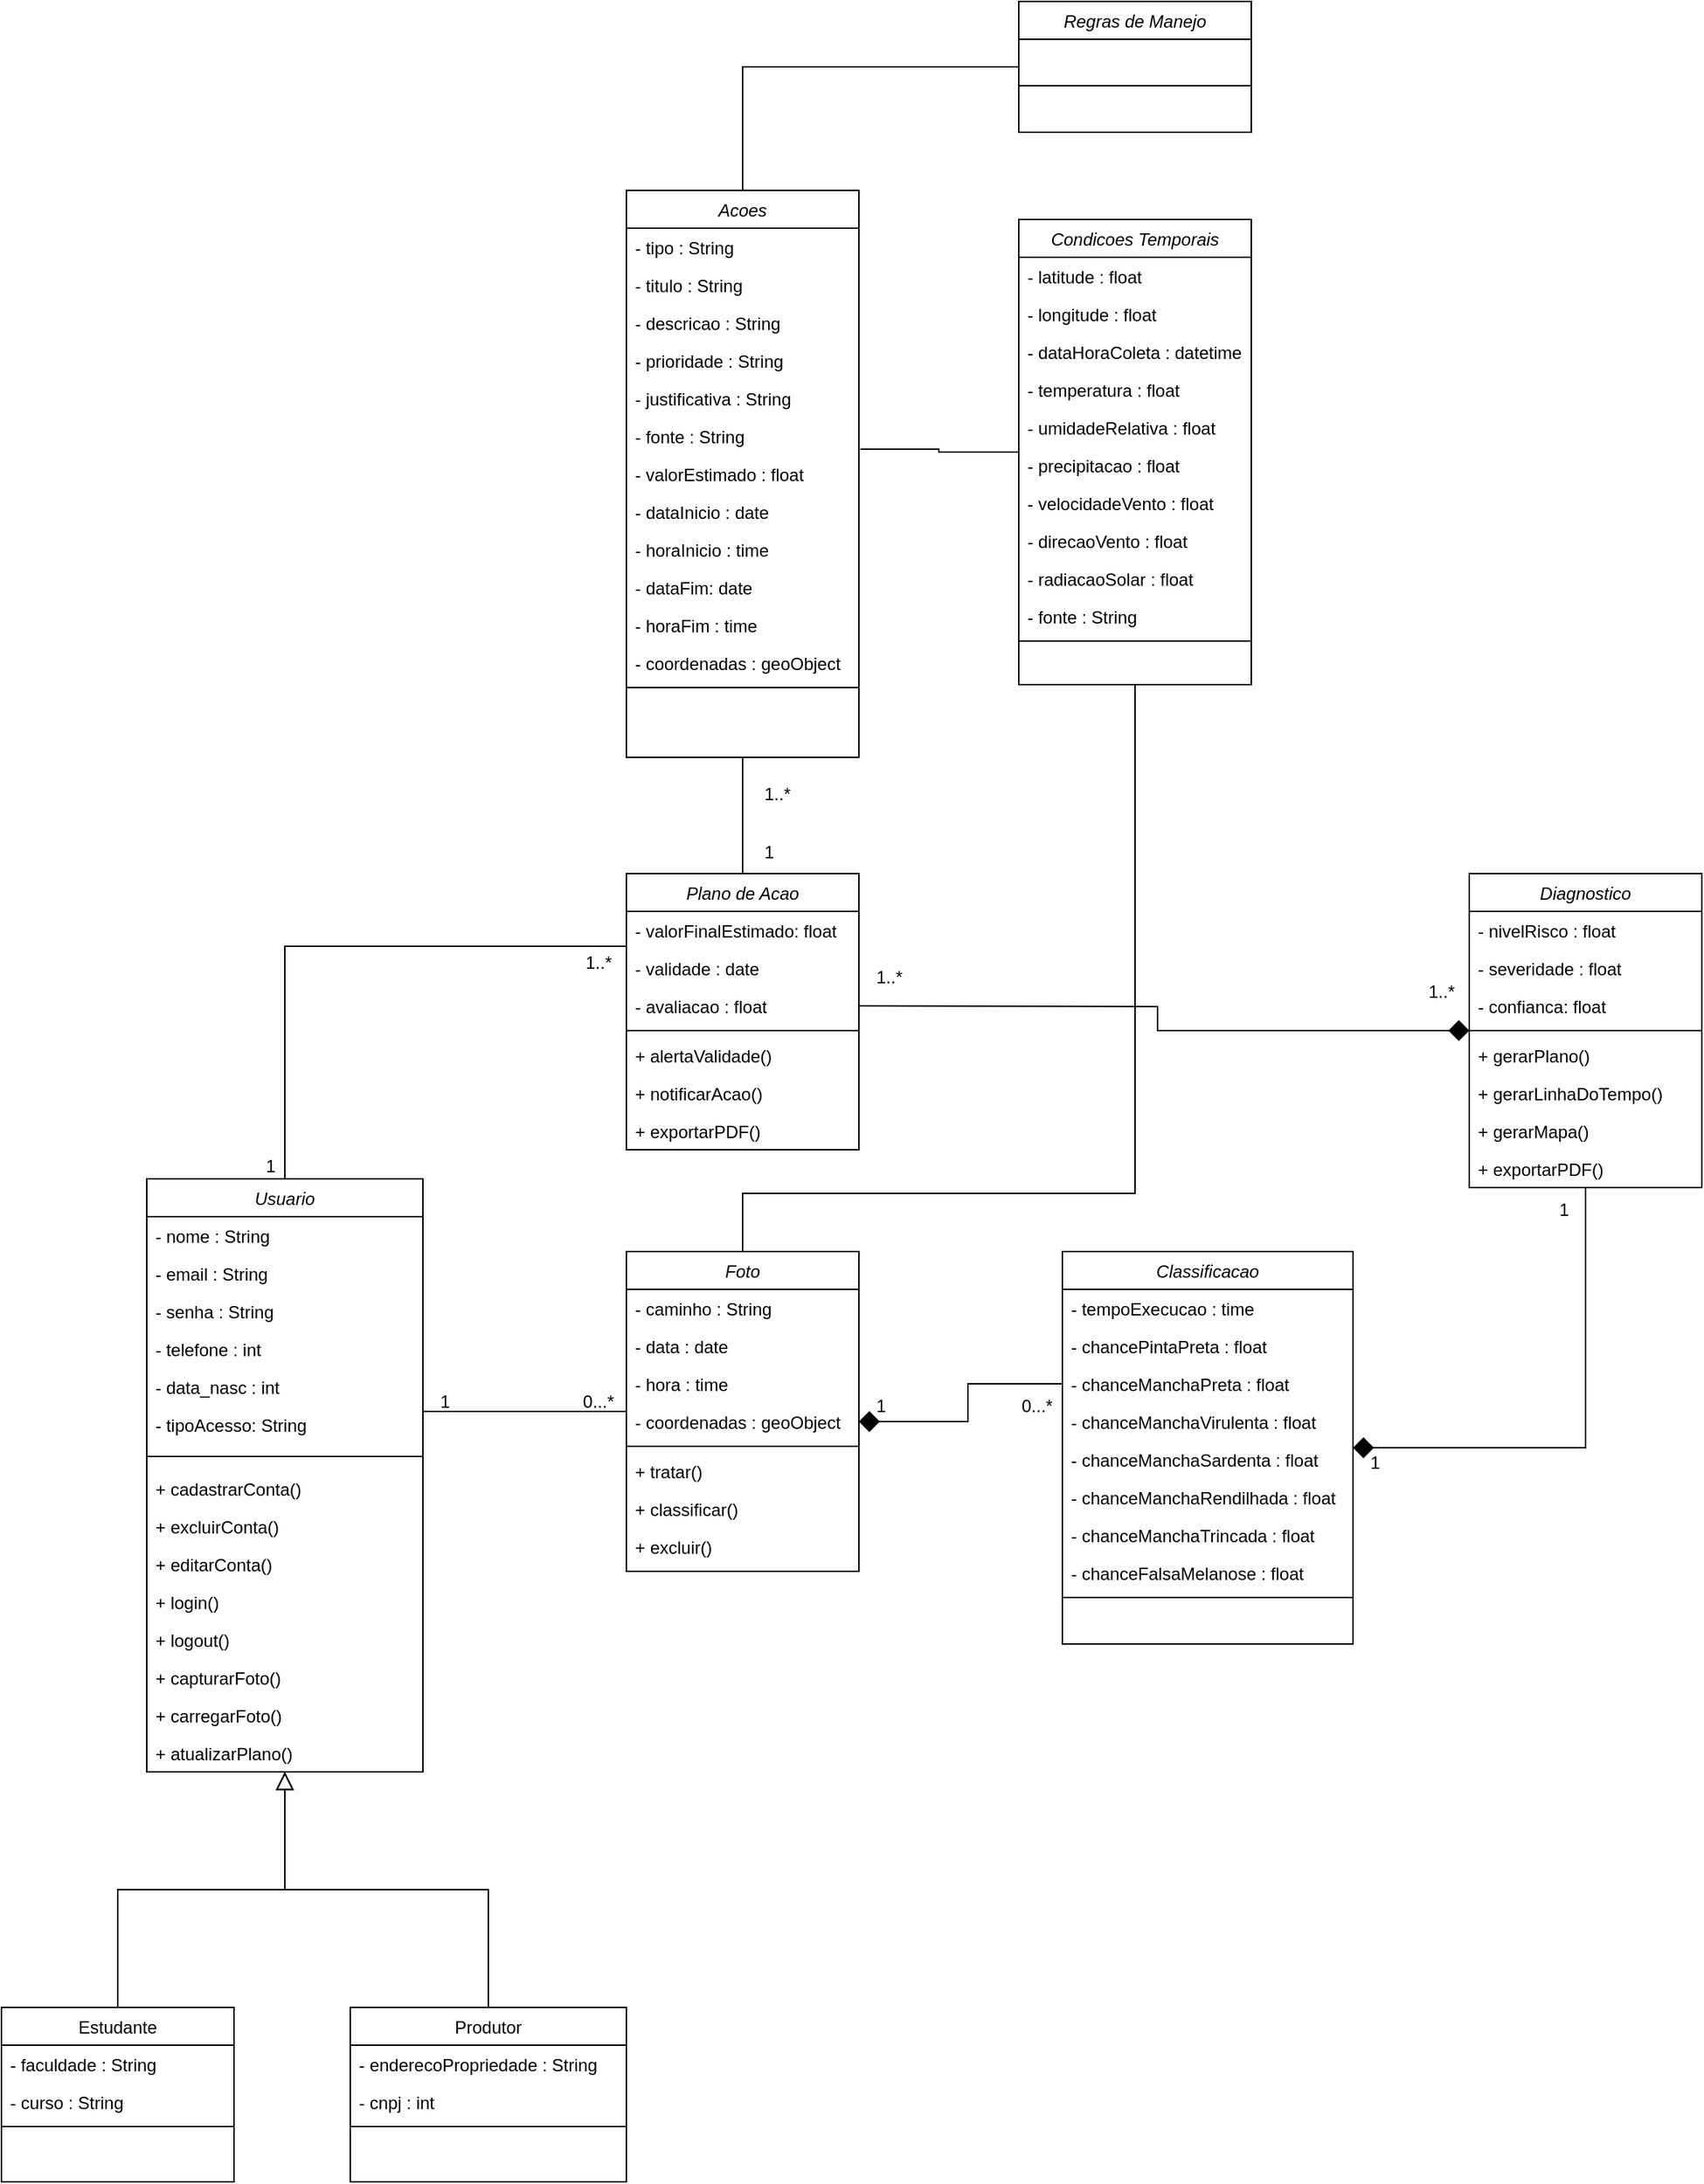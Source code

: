<mxfile version="28.2.5">
  <diagram name="Page-1" id="BK-RmMaJlk2OzHddh4OF">
    <mxGraphModel dx="1426" dy="1946" grid="1" gridSize="10" guides="1" tooltips="1" connect="1" arrows="1" fold="1" page="1" pageScale="1" pageWidth="827" pageHeight="1169" math="0" shadow="0">
      <root>
        <mxCell id="0" />
        <mxCell id="1" parent="0" />
        <mxCell id="qF_1rKY4jH4bdmQ9bL5c-1" value="Usuario" style="swimlane;fontStyle=2;align=center;verticalAlign=top;childLayout=stackLayout;horizontal=1;startSize=26;horizontalStack=0;resizeParent=1;resizeLast=0;collapsible=1;marginBottom=0;rounded=0;shadow=0;strokeWidth=1;" vertex="1" parent="1">
          <mxGeometry x="210" y="40" width="190" height="408" as="geometry">
            <mxRectangle x="230" y="140" width="160" height="26" as="alternateBounds" />
          </mxGeometry>
        </mxCell>
        <mxCell id="qF_1rKY4jH4bdmQ9bL5c-2" value="- nome : String" style="text;align=left;verticalAlign=top;spacingLeft=4;spacingRight=4;overflow=hidden;rotatable=0;points=[[0,0.5],[1,0.5]];portConstraint=eastwest;" vertex="1" parent="qF_1rKY4jH4bdmQ9bL5c-1">
          <mxGeometry y="26" width="190" height="26" as="geometry" />
        </mxCell>
        <mxCell id="qF_1rKY4jH4bdmQ9bL5c-3" value="- email : String" style="text;align=left;verticalAlign=top;spacingLeft=4;spacingRight=4;overflow=hidden;rotatable=0;points=[[0,0.5],[1,0.5]];portConstraint=eastwest;rounded=0;shadow=0;html=0;" vertex="1" parent="qF_1rKY4jH4bdmQ9bL5c-1">
          <mxGeometry y="52" width="190" height="26" as="geometry" />
        </mxCell>
        <mxCell id="qF_1rKY4jH4bdmQ9bL5c-4" value="- senha : String" style="text;align=left;verticalAlign=top;spacingLeft=4;spacingRight=4;overflow=hidden;rotatable=0;points=[[0,0.5],[1,0.5]];portConstraint=eastwest;rounded=0;shadow=0;html=0;" vertex="1" parent="qF_1rKY4jH4bdmQ9bL5c-1">
          <mxGeometry y="78" width="190" height="26" as="geometry" />
        </mxCell>
        <mxCell id="qF_1rKY4jH4bdmQ9bL5c-5" value="- telefone : int" style="text;align=left;verticalAlign=top;spacingLeft=4;spacingRight=4;overflow=hidden;rotatable=0;points=[[0,0.5],[1,0.5]];portConstraint=eastwest;rounded=0;shadow=0;html=0;" vertex="1" parent="qF_1rKY4jH4bdmQ9bL5c-1">
          <mxGeometry y="104" width="190" height="26" as="geometry" />
        </mxCell>
        <mxCell id="qF_1rKY4jH4bdmQ9bL5c-148" value="- data_nasc : int" style="text;align=left;verticalAlign=top;spacingLeft=4;spacingRight=4;overflow=hidden;rotatable=0;points=[[0,0.5],[1,0.5]];portConstraint=eastwest;rounded=0;shadow=0;html=0;" vertex="1" parent="qF_1rKY4jH4bdmQ9bL5c-1">
          <mxGeometry y="130" width="190" height="26" as="geometry" />
        </mxCell>
        <mxCell id="qF_1rKY4jH4bdmQ9bL5c-6" value="- tipoAcesso: String" style="text;align=left;verticalAlign=top;spacingLeft=4;spacingRight=4;overflow=hidden;rotatable=0;points=[[0,0.5],[1,0.5]];portConstraint=eastwest;rounded=0;shadow=0;html=0;" vertex="1" parent="qF_1rKY4jH4bdmQ9bL5c-1">
          <mxGeometry y="156" width="190" height="26" as="geometry" />
        </mxCell>
        <mxCell id="qF_1rKY4jH4bdmQ9bL5c-7" value="" style="line;html=1;strokeWidth=1;align=left;verticalAlign=middle;spacingTop=-1;spacingLeft=3;spacingRight=3;rotatable=0;labelPosition=right;points=[];portConstraint=eastwest;" vertex="1" parent="qF_1rKY4jH4bdmQ9bL5c-1">
          <mxGeometry y="182" width="190" height="18" as="geometry" />
        </mxCell>
        <mxCell id="qF_1rKY4jH4bdmQ9bL5c-8" value="+ cadastrarConta()" style="text;align=left;verticalAlign=top;spacingLeft=4;spacingRight=4;overflow=hidden;rotatable=0;points=[[0,0.5],[1,0.5]];portConstraint=eastwest;rounded=0;shadow=0;html=0;" vertex="1" parent="qF_1rKY4jH4bdmQ9bL5c-1">
          <mxGeometry y="200" width="190" height="26" as="geometry" />
        </mxCell>
        <mxCell id="qF_1rKY4jH4bdmQ9bL5c-9" value="+ excluirConta()" style="text;align=left;verticalAlign=top;spacingLeft=4;spacingRight=4;overflow=hidden;rotatable=0;points=[[0,0.5],[1,0.5]];portConstraint=eastwest;rounded=0;shadow=0;html=0;" vertex="1" parent="qF_1rKY4jH4bdmQ9bL5c-1">
          <mxGeometry y="226" width="190" height="26" as="geometry" />
        </mxCell>
        <mxCell id="qF_1rKY4jH4bdmQ9bL5c-10" value="+ editarConta()" style="text;align=left;verticalAlign=top;spacingLeft=4;spacingRight=4;overflow=hidden;rotatable=0;points=[[0,0.5],[1,0.5]];portConstraint=eastwest;rounded=0;shadow=0;html=0;" vertex="1" parent="qF_1rKY4jH4bdmQ9bL5c-1">
          <mxGeometry y="252" width="190" height="26" as="geometry" />
        </mxCell>
        <mxCell id="qF_1rKY4jH4bdmQ9bL5c-11" value="+ login()" style="text;align=left;verticalAlign=top;spacingLeft=4;spacingRight=4;overflow=hidden;rotatable=0;points=[[0,0.5],[1,0.5]];portConstraint=eastwest;rounded=0;shadow=0;html=0;" vertex="1" parent="qF_1rKY4jH4bdmQ9bL5c-1">
          <mxGeometry y="278" width="190" height="26" as="geometry" />
        </mxCell>
        <mxCell id="qF_1rKY4jH4bdmQ9bL5c-12" value="+ logout()" style="text;align=left;verticalAlign=top;spacingLeft=4;spacingRight=4;overflow=hidden;rotatable=0;points=[[0,0.5],[1,0.5]];portConstraint=eastwest;rounded=0;shadow=0;html=0;" vertex="1" parent="qF_1rKY4jH4bdmQ9bL5c-1">
          <mxGeometry y="304" width="190" height="26" as="geometry" />
        </mxCell>
        <mxCell id="qF_1rKY4jH4bdmQ9bL5c-13" value="+ capturarFoto()" style="text;align=left;verticalAlign=top;spacingLeft=4;spacingRight=4;overflow=hidden;rotatable=0;points=[[0,0.5],[1,0.5]];portConstraint=eastwest;rounded=0;shadow=0;html=0;" vertex="1" parent="qF_1rKY4jH4bdmQ9bL5c-1">
          <mxGeometry y="330" width="190" height="26" as="geometry" />
        </mxCell>
        <mxCell id="qF_1rKY4jH4bdmQ9bL5c-14" value="+ carregarFoto()" style="text;align=left;verticalAlign=top;spacingLeft=4;spacingRight=4;overflow=hidden;rotatable=0;points=[[0,0.5],[1,0.5]];portConstraint=eastwest;rounded=0;shadow=0;html=0;" vertex="1" parent="qF_1rKY4jH4bdmQ9bL5c-1">
          <mxGeometry y="356" width="190" height="26" as="geometry" />
        </mxCell>
        <mxCell id="qF_1rKY4jH4bdmQ9bL5c-15" value="+ atualizarPlano()" style="text;align=left;verticalAlign=top;spacingLeft=4;spacingRight=4;overflow=hidden;rotatable=0;points=[[0,0.5],[1,0.5]];portConstraint=eastwest;rounded=0;shadow=0;html=0;" vertex="1" parent="qF_1rKY4jH4bdmQ9bL5c-1">
          <mxGeometry y="382" width="190" height="26" as="geometry" />
        </mxCell>
        <mxCell id="qF_1rKY4jH4bdmQ9bL5c-16" value="Estudante" style="swimlane;fontStyle=0;align=center;verticalAlign=top;childLayout=stackLayout;horizontal=1;startSize=26;horizontalStack=0;resizeParent=1;resizeLast=0;collapsible=1;marginBottom=0;rounded=0;shadow=0;strokeWidth=1;" vertex="1" parent="1">
          <mxGeometry x="110" y="610" width="160" height="120" as="geometry">
            <mxRectangle x="130" y="380" width="160" height="26" as="alternateBounds" />
          </mxGeometry>
        </mxCell>
        <mxCell id="qF_1rKY4jH4bdmQ9bL5c-17" value="- faculdade : String" style="text;align=left;verticalAlign=top;spacingLeft=4;spacingRight=4;overflow=hidden;rotatable=0;points=[[0,0.5],[1,0.5]];portConstraint=eastwest;" vertex="1" parent="qF_1rKY4jH4bdmQ9bL5c-16">
          <mxGeometry y="26" width="160" height="26" as="geometry" />
        </mxCell>
        <mxCell id="qF_1rKY4jH4bdmQ9bL5c-18" value="- curso : String" style="text;align=left;verticalAlign=top;spacingLeft=4;spacingRight=4;overflow=hidden;rotatable=0;points=[[0,0.5],[1,0.5]];portConstraint=eastwest;rounded=0;shadow=0;html=0;" vertex="1" parent="qF_1rKY4jH4bdmQ9bL5c-16">
          <mxGeometry y="52" width="160" height="26" as="geometry" />
        </mxCell>
        <mxCell id="qF_1rKY4jH4bdmQ9bL5c-19" value="" style="line;html=1;strokeWidth=1;align=left;verticalAlign=middle;spacingTop=-1;spacingLeft=3;spacingRight=3;rotatable=0;labelPosition=right;points=[];portConstraint=eastwest;" vertex="1" parent="qF_1rKY4jH4bdmQ9bL5c-16">
          <mxGeometry y="78" width="160" height="8" as="geometry" />
        </mxCell>
        <mxCell id="qF_1rKY4jH4bdmQ9bL5c-20" value="" style="endArrow=block;endSize=10;endFill=0;shadow=0;strokeWidth=1;rounded=0;curved=0;edgeStyle=elbowEdgeStyle;elbow=vertical;" edge="1" parent="1" source="qF_1rKY4jH4bdmQ9bL5c-16" target="qF_1rKY4jH4bdmQ9bL5c-1">
          <mxGeometry width="160" relative="1" as="geometry">
            <mxPoint x="200" y="203" as="sourcePoint" />
            <mxPoint x="200" y="203" as="targetPoint" />
          </mxGeometry>
        </mxCell>
        <mxCell id="qF_1rKY4jH4bdmQ9bL5c-21" value="Produtor" style="swimlane;fontStyle=0;align=center;verticalAlign=top;childLayout=stackLayout;horizontal=1;startSize=26;horizontalStack=0;resizeParent=1;resizeLast=0;collapsible=1;marginBottom=0;rounded=0;shadow=0;strokeWidth=1;" vertex="1" parent="1">
          <mxGeometry x="350" y="610" width="190" height="120" as="geometry">
            <mxRectangle x="340" y="380" width="170" height="26" as="alternateBounds" />
          </mxGeometry>
        </mxCell>
        <mxCell id="qF_1rKY4jH4bdmQ9bL5c-22" value="- enderecoPropriedade : String" style="text;align=left;verticalAlign=top;spacingLeft=4;spacingRight=4;overflow=hidden;rotatable=0;points=[[0,0.5],[1,0.5]];portConstraint=eastwest;" vertex="1" parent="qF_1rKY4jH4bdmQ9bL5c-21">
          <mxGeometry y="26" width="190" height="26" as="geometry" />
        </mxCell>
        <mxCell id="qF_1rKY4jH4bdmQ9bL5c-23" value="- cnpj : int" style="text;align=left;verticalAlign=top;spacingLeft=4;spacingRight=4;overflow=hidden;rotatable=0;points=[[0,0.5],[1,0.5]];portConstraint=eastwest;" vertex="1" parent="qF_1rKY4jH4bdmQ9bL5c-21">
          <mxGeometry y="52" width="190" height="26" as="geometry" />
        </mxCell>
        <mxCell id="qF_1rKY4jH4bdmQ9bL5c-24" value="" style="line;html=1;strokeWidth=1;align=left;verticalAlign=middle;spacingTop=-1;spacingLeft=3;spacingRight=3;rotatable=0;labelPosition=right;points=[];portConstraint=eastwest;" vertex="1" parent="qF_1rKY4jH4bdmQ9bL5c-21">
          <mxGeometry y="78" width="190" height="8" as="geometry" />
        </mxCell>
        <mxCell id="qF_1rKY4jH4bdmQ9bL5c-25" value="" style="endArrow=block;endSize=10;endFill=0;shadow=0;strokeWidth=1;rounded=0;curved=0;edgeStyle=elbowEdgeStyle;elbow=vertical;" edge="1" parent="1" source="qF_1rKY4jH4bdmQ9bL5c-21" target="qF_1rKY4jH4bdmQ9bL5c-1">
          <mxGeometry width="160" relative="1" as="geometry">
            <mxPoint x="210" y="373" as="sourcePoint" />
            <mxPoint x="310" y="271" as="targetPoint" />
          </mxGeometry>
        </mxCell>
        <mxCell id="qF_1rKY4jH4bdmQ9bL5c-143" style="edgeStyle=orthogonalEdgeStyle;rounded=0;orthogonalLoop=1;jettySize=auto;html=1;entryX=0.5;entryY=1;entryDx=0;entryDy=0;endArrow=none;endFill=0;" edge="1" parent="1" source="qF_1rKY4jH4bdmQ9bL5c-26" target="qF_1rKY4jH4bdmQ9bL5c-90">
          <mxGeometry relative="1" as="geometry">
            <Array as="points">
              <mxPoint x="620" y="50" />
              <mxPoint x="890" y="50" />
            </Array>
          </mxGeometry>
        </mxCell>
        <mxCell id="qF_1rKY4jH4bdmQ9bL5c-26" value="Foto" style="swimlane;fontStyle=2;align=center;verticalAlign=top;childLayout=stackLayout;horizontal=1;startSize=26;horizontalStack=0;resizeParent=1;resizeLast=0;collapsible=1;marginBottom=0;rounded=0;shadow=0;strokeWidth=1;" vertex="1" parent="1">
          <mxGeometry x="540" y="90" width="160" height="220" as="geometry">
            <mxRectangle x="550" y="140" width="160" height="26" as="alternateBounds" />
          </mxGeometry>
        </mxCell>
        <mxCell id="qF_1rKY4jH4bdmQ9bL5c-27" value="- caminho : String" style="text;align=left;verticalAlign=top;spacingLeft=4;spacingRight=4;overflow=hidden;rotatable=0;points=[[0,0.5],[1,0.5]];portConstraint=eastwest;" vertex="1" parent="qF_1rKY4jH4bdmQ9bL5c-26">
          <mxGeometry y="26" width="160" height="26" as="geometry" />
        </mxCell>
        <mxCell id="qF_1rKY4jH4bdmQ9bL5c-28" value="- data : date" style="text;align=left;verticalAlign=top;spacingLeft=4;spacingRight=4;overflow=hidden;rotatable=0;points=[[0,0.5],[1,0.5]];portConstraint=eastwest;rounded=0;shadow=0;html=0;" vertex="1" parent="qF_1rKY4jH4bdmQ9bL5c-26">
          <mxGeometry y="52" width="160" height="26" as="geometry" />
        </mxCell>
        <mxCell id="qF_1rKY4jH4bdmQ9bL5c-29" value="- hora : time" style="text;align=left;verticalAlign=top;spacingLeft=4;spacingRight=4;overflow=hidden;rotatable=0;points=[[0,0.5],[1,0.5]];portConstraint=eastwest;rounded=0;shadow=0;html=0;" vertex="1" parent="qF_1rKY4jH4bdmQ9bL5c-26">
          <mxGeometry y="78" width="160" height="26" as="geometry" />
        </mxCell>
        <mxCell id="qF_1rKY4jH4bdmQ9bL5c-30" value="- coordenadas : geoObject" style="text;align=left;verticalAlign=top;spacingLeft=4;spacingRight=4;overflow=hidden;rotatable=0;points=[[0,0.5],[1,0.5]];portConstraint=eastwest;rounded=0;shadow=0;html=0;" vertex="1" parent="qF_1rKY4jH4bdmQ9bL5c-26">
          <mxGeometry y="104" width="160" height="26" as="geometry" />
        </mxCell>
        <mxCell id="qF_1rKY4jH4bdmQ9bL5c-31" value="" style="line;html=1;strokeWidth=1;align=left;verticalAlign=middle;spacingTop=-1;spacingLeft=3;spacingRight=3;rotatable=0;labelPosition=right;points=[];portConstraint=eastwest;" vertex="1" parent="qF_1rKY4jH4bdmQ9bL5c-26">
          <mxGeometry y="130" width="160" height="8" as="geometry" />
        </mxCell>
        <mxCell id="qF_1rKY4jH4bdmQ9bL5c-32" value="+ tratar()" style="text;align=left;verticalAlign=top;spacingLeft=4;spacingRight=4;overflow=hidden;rotatable=0;points=[[0,0.5],[1,0.5]];portConstraint=eastwest;rounded=0;shadow=0;html=0;" vertex="1" parent="qF_1rKY4jH4bdmQ9bL5c-26">
          <mxGeometry y="138" width="160" height="26" as="geometry" />
        </mxCell>
        <mxCell id="qF_1rKY4jH4bdmQ9bL5c-33" value="+ classificar()" style="text;align=left;verticalAlign=top;spacingLeft=4;spacingRight=4;overflow=hidden;rotatable=0;points=[[0,0.5],[1,0.5]];portConstraint=eastwest;rounded=0;shadow=0;html=0;" vertex="1" parent="qF_1rKY4jH4bdmQ9bL5c-26">
          <mxGeometry y="164" width="160" height="26" as="geometry" />
        </mxCell>
        <mxCell id="qF_1rKY4jH4bdmQ9bL5c-34" value="+ excluir()" style="text;align=left;verticalAlign=top;spacingLeft=4;spacingRight=4;overflow=hidden;rotatable=0;points=[[0,0.5],[1,0.5]];portConstraint=eastwest;rounded=0;shadow=0;html=0;" vertex="1" parent="qF_1rKY4jH4bdmQ9bL5c-26">
          <mxGeometry y="190" width="160" height="26" as="geometry" />
        </mxCell>
        <mxCell id="qF_1rKY4jH4bdmQ9bL5c-35" value="" style="endArrow=none;shadow=0;strokeWidth=1;rounded=0;curved=0;endFill=0;edgeStyle=elbowEdgeStyle;elbow=vertical;" edge="1" parent="1" source="qF_1rKY4jH4bdmQ9bL5c-1" target="qF_1rKY4jH4bdmQ9bL5c-26">
          <mxGeometry x="0.5" y="41" relative="1" as="geometry">
            <mxPoint x="380" y="192" as="sourcePoint" />
            <mxPoint x="540" y="192" as="targetPoint" />
            <mxPoint x="-40" y="32" as="offset" />
          </mxGeometry>
        </mxCell>
        <mxCell id="qF_1rKY4jH4bdmQ9bL5c-36" value="1" style="resizable=0;align=left;verticalAlign=bottom;labelBackgroundColor=none;fontSize=12;" connectable="0" vertex="1" parent="qF_1rKY4jH4bdmQ9bL5c-35">
          <mxGeometry x="-1" relative="1" as="geometry">
            <mxPoint x="10" y="2" as="offset" />
          </mxGeometry>
        </mxCell>
        <mxCell id="qF_1rKY4jH4bdmQ9bL5c-37" value="0...*" style="resizable=0;align=right;verticalAlign=bottom;labelBackgroundColor=none;fontSize=12;" connectable="0" vertex="1" parent="qF_1rKY4jH4bdmQ9bL5c-35">
          <mxGeometry x="1" relative="1" as="geometry">
            <mxPoint x="-7" y="2" as="offset" />
          </mxGeometry>
        </mxCell>
        <mxCell id="qF_1rKY4jH4bdmQ9bL5c-38" style="edgeStyle=orthogonalEdgeStyle;rounded=0;orthogonalLoop=1;jettySize=auto;html=1;entryX=0.5;entryY=1;entryDx=0;entryDy=0;endArrow=none;endFill=0;startArrow=diamond;startFill=1;startSize=12;" edge="1" parent="1" source="qF_1rKY4jH4bdmQ9bL5c-39" target="qF_1rKY4jH4bdmQ9bL5c-64">
          <mxGeometry relative="1" as="geometry" />
        </mxCell>
        <mxCell id="qF_1rKY4jH4bdmQ9bL5c-39" value="Classificacao" style="swimlane;fontStyle=2;align=center;verticalAlign=top;childLayout=stackLayout;horizontal=1;startSize=26;horizontalStack=0;resizeParent=1;resizeLast=0;collapsible=1;marginBottom=0;rounded=0;shadow=0;strokeWidth=1;" vertex="1" parent="1">
          <mxGeometry x="840" y="90" width="200" height="270" as="geometry">
            <mxRectangle x="550" y="140" width="160" height="26" as="alternateBounds" />
          </mxGeometry>
        </mxCell>
        <mxCell id="qF_1rKY4jH4bdmQ9bL5c-40" value="- tempoExecucao : time" style="text;align=left;verticalAlign=top;spacingLeft=4;spacingRight=4;overflow=hidden;rotatable=0;points=[[0,0.5],[1,0.5]];portConstraint=eastwest;" vertex="1" parent="qF_1rKY4jH4bdmQ9bL5c-39">
          <mxGeometry y="26" width="200" height="26" as="geometry" />
        </mxCell>
        <mxCell id="qF_1rKY4jH4bdmQ9bL5c-42" value="- chancePintaPreta : float" style="text;align=left;verticalAlign=top;spacingLeft=4;spacingRight=4;overflow=hidden;rotatable=0;points=[[0,0.5],[1,0.5]];portConstraint=eastwest;rounded=0;shadow=0;html=0;" vertex="1" parent="qF_1rKY4jH4bdmQ9bL5c-39">
          <mxGeometry y="52" width="200" height="26" as="geometry" />
        </mxCell>
        <mxCell id="qF_1rKY4jH4bdmQ9bL5c-43" value="- chanceManchaPreta : float" style="text;align=left;verticalAlign=top;spacingLeft=4;spacingRight=4;overflow=hidden;rotatable=0;points=[[0,0.5],[1,0.5]];portConstraint=eastwest;rounded=0;shadow=0;html=0;" vertex="1" parent="qF_1rKY4jH4bdmQ9bL5c-39">
          <mxGeometry y="78" width="200" height="26" as="geometry" />
        </mxCell>
        <mxCell id="qF_1rKY4jH4bdmQ9bL5c-44" value="- chanceManchaVirulenta : float" style="text;align=left;verticalAlign=top;spacingLeft=4;spacingRight=4;overflow=hidden;rotatable=0;points=[[0,0.5],[1,0.5]];portConstraint=eastwest;rounded=0;shadow=0;html=0;" vertex="1" parent="qF_1rKY4jH4bdmQ9bL5c-39">
          <mxGeometry y="104" width="200" height="26" as="geometry" />
        </mxCell>
        <mxCell id="qF_1rKY4jH4bdmQ9bL5c-45" value="- chanceManchaSardenta : float" style="text;align=left;verticalAlign=top;spacingLeft=4;spacingRight=4;overflow=hidden;rotatable=0;points=[[0,0.5],[1,0.5]];portConstraint=eastwest;rounded=0;shadow=0;html=0;" vertex="1" parent="qF_1rKY4jH4bdmQ9bL5c-39">
          <mxGeometry y="130" width="200" height="26" as="geometry" />
        </mxCell>
        <mxCell id="qF_1rKY4jH4bdmQ9bL5c-46" value="- chanceManchaRendilhada : float" style="text;align=left;verticalAlign=top;spacingLeft=4;spacingRight=4;overflow=hidden;rotatable=0;points=[[0,0.5],[1,0.5]];portConstraint=eastwest;rounded=0;shadow=0;html=0;" vertex="1" parent="qF_1rKY4jH4bdmQ9bL5c-39">
          <mxGeometry y="156" width="200" height="26" as="geometry" />
        </mxCell>
        <mxCell id="qF_1rKY4jH4bdmQ9bL5c-47" value="- chanceManchaTrincada : float" style="text;align=left;verticalAlign=top;spacingLeft=4;spacingRight=4;overflow=hidden;rotatable=0;points=[[0,0.5],[1,0.5]];portConstraint=eastwest;rounded=0;shadow=0;html=0;" vertex="1" parent="qF_1rKY4jH4bdmQ9bL5c-39">
          <mxGeometry y="182" width="200" height="26" as="geometry" />
        </mxCell>
        <mxCell id="qF_1rKY4jH4bdmQ9bL5c-48" value="- chanceFalsaMelanose : float" style="text;align=left;verticalAlign=top;spacingLeft=4;spacingRight=4;overflow=hidden;rotatable=0;points=[[0,0.5],[1,0.5]];portConstraint=eastwest;rounded=0;shadow=0;html=0;" vertex="1" parent="qF_1rKY4jH4bdmQ9bL5c-39">
          <mxGeometry y="208" width="200" height="26" as="geometry" />
        </mxCell>
        <mxCell id="qF_1rKY4jH4bdmQ9bL5c-49" value="" style="line;html=1;strokeWidth=1;align=left;verticalAlign=middle;spacingTop=-1;spacingLeft=3;spacingRight=3;rotatable=0;labelPosition=right;points=[];portConstraint=eastwest;" vertex="1" parent="qF_1rKY4jH4bdmQ9bL5c-39">
          <mxGeometry y="234" width="200" height="8" as="geometry" />
        </mxCell>
        <mxCell id="qF_1rKY4jH4bdmQ9bL5c-52" value="" style="edgeStyle=orthogonalEdgeStyle;rounded=0;orthogonalLoop=1;jettySize=auto;html=1;entryX=0;entryY=0.5;entryDx=0;entryDy=0;endArrow=none;endFill=0;startArrow=diamond;startFill=1;startSize=12;" edge="1" parent="1" source="qF_1rKY4jH4bdmQ9bL5c-30" target="qF_1rKY4jH4bdmQ9bL5c-43">
          <mxGeometry relative="1" as="geometry" />
        </mxCell>
        <mxCell id="qF_1rKY4jH4bdmQ9bL5c-53" value="1" style="resizable=0;align=left;verticalAlign=bottom;labelBackgroundColor=none;fontSize=12;" connectable="0" vertex="1" parent="1">
          <mxGeometry x="710" y="205" as="geometry" />
        </mxCell>
        <mxCell id="qF_1rKY4jH4bdmQ9bL5c-54" value="0...*" style="resizable=0;align=left;verticalAlign=bottom;labelBackgroundColor=none;fontSize=12;direction=west;" connectable="0" vertex="1" parent="1">
          <mxGeometry x="810" y="205" as="geometry" />
        </mxCell>
        <mxCell id="qF_1rKY4jH4bdmQ9bL5c-55" value="Plano de Acao" style="swimlane;fontStyle=2;align=center;verticalAlign=top;childLayout=stackLayout;horizontal=1;startSize=26;horizontalStack=0;resizeParent=1;resizeLast=0;collapsible=1;marginBottom=0;rounded=0;shadow=0;strokeWidth=1;" vertex="1" parent="1">
          <mxGeometry x="540" y="-170" width="160" height="190" as="geometry">
            <mxRectangle x="550" y="140" width="160" height="26" as="alternateBounds" />
          </mxGeometry>
        </mxCell>
        <mxCell id="qF_1rKY4jH4bdmQ9bL5c-78" value="- valorFinalEstimado: float" style="text;align=left;verticalAlign=top;spacingLeft=4;spacingRight=4;overflow=hidden;rotatable=0;points=[[0,0.5],[1,0.5]];portConstraint=eastwest;" vertex="1" parent="qF_1rKY4jH4bdmQ9bL5c-55">
          <mxGeometry y="26" width="160" height="26" as="geometry" />
        </mxCell>
        <mxCell id="qF_1rKY4jH4bdmQ9bL5c-81" value="- validade : date" style="text;align=left;verticalAlign=top;spacingLeft=4;spacingRight=4;overflow=hidden;rotatable=0;points=[[0,0.5],[1,0.5]];portConstraint=eastwest;" vertex="1" parent="qF_1rKY4jH4bdmQ9bL5c-55">
          <mxGeometry y="52" width="160" height="26" as="geometry" />
        </mxCell>
        <mxCell id="qF_1rKY4jH4bdmQ9bL5c-110" value="- avaliacao : float" style="text;align=left;verticalAlign=top;spacingLeft=4;spacingRight=4;overflow=hidden;rotatable=0;points=[[0,0.5],[1,0.5]];portConstraint=eastwest;" vertex="1" parent="qF_1rKY4jH4bdmQ9bL5c-55">
          <mxGeometry y="78" width="160" height="26" as="geometry" />
        </mxCell>
        <mxCell id="qF_1rKY4jH4bdmQ9bL5c-57" value="" style="line;html=1;strokeWidth=1;align=left;verticalAlign=middle;spacingTop=-1;spacingLeft=3;spacingRight=3;rotatable=0;labelPosition=right;points=[];portConstraint=eastwest;" vertex="1" parent="qF_1rKY4jH4bdmQ9bL5c-55">
          <mxGeometry y="104" width="160" height="8" as="geometry" />
        </mxCell>
        <mxCell id="qF_1rKY4jH4bdmQ9bL5c-126" value="+ alertaValidade()" style="text;align=left;verticalAlign=top;spacingLeft=4;spacingRight=4;overflow=hidden;rotatable=0;points=[[0,0.5],[1,0.5]];portConstraint=eastwest;" vertex="1" parent="qF_1rKY4jH4bdmQ9bL5c-55">
          <mxGeometry y="112" width="160" height="26" as="geometry" />
        </mxCell>
        <mxCell id="qF_1rKY4jH4bdmQ9bL5c-127" value="+ notificarAcao()" style="text;align=left;verticalAlign=top;spacingLeft=4;spacingRight=4;overflow=hidden;rotatable=0;points=[[0,0.5],[1,0.5]];portConstraint=eastwest;" vertex="1" parent="qF_1rKY4jH4bdmQ9bL5c-55">
          <mxGeometry y="138" width="160" height="26" as="geometry" />
        </mxCell>
        <mxCell id="qF_1rKY4jH4bdmQ9bL5c-144" value="+ exportarPDF()" style="text;align=left;verticalAlign=top;spacingLeft=4;spacingRight=4;overflow=hidden;rotatable=0;points=[[0,0.5],[1,0.5]];portConstraint=eastwest;" vertex="1" parent="qF_1rKY4jH4bdmQ9bL5c-55">
          <mxGeometry y="164" width="160" height="26" as="geometry" />
        </mxCell>
        <mxCell id="qF_1rKY4jH4bdmQ9bL5c-59" value="1" style="resizable=0;align=left;verticalAlign=bottom;labelBackgroundColor=none;fontSize=12;" connectable="0" vertex="1" parent="1">
          <mxGeometry x="290" y="40" as="geometry" />
        </mxCell>
        <mxCell id="qF_1rKY4jH4bdmQ9bL5c-60" value="1..*" style="resizable=0;align=left;verticalAlign=bottom;labelBackgroundColor=none;fontSize=12;" connectable="0" vertex="1" parent="1">
          <mxGeometry x="510" y="-100" as="geometry" />
        </mxCell>
        <mxCell id="qF_1rKY4jH4bdmQ9bL5c-61" style="edgeStyle=orthogonalEdgeStyle;rounded=0;orthogonalLoop=1;jettySize=auto;html=1;entryX=0;entryY=0.5;entryDx=0;entryDy=0;endArrow=diamond;endFill=1;startSize=6;endSize=12;" edge="1" parent="1" target="qF_1rKY4jH4bdmQ9bL5c-64">
          <mxGeometry relative="1" as="geometry">
            <mxPoint x="700" y="-79" as="sourcePoint" />
          </mxGeometry>
        </mxCell>
        <mxCell id="qF_1rKY4jH4bdmQ9bL5c-62" value="1..*" style="resizable=0;align=left;verticalAlign=bottom;labelBackgroundColor=none;fontSize=12;direction=west;" connectable="0" vertex="1" parent="1">
          <mxGeometry x="1090" y="-80" as="geometry" />
        </mxCell>
        <mxCell id="qF_1rKY4jH4bdmQ9bL5c-63" value="1..*" style="resizable=0;align=left;verticalAlign=bottom;labelBackgroundColor=none;fontSize=12;direction=west;" connectable="0" vertex="1" parent="1">
          <mxGeometry x="710" y="-90" as="geometry" />
        </mxCell>
        <mxCell id="qF_1rKY4jH4bdmQ9bL5c-64" value="Diagnostico" style="swimlane;fontStyle=2;align=center;verticalAlign=top;childLayout=stackLayout;horizontal=1;startSize=26;horizontalStack=0;resizeParent=1;resizeLast=0;collapsible=1;marginBottom=0;rounded=0;shadow=0;strokeWidth=1;" vertex="1" parent="1">
          <mxGeometry x="1120" y="-170" width="160" height="216" as="geometry">
            <mxRectangle x="550" y="140" width="160" height="26" as="alternateBounds" />
          </mxGeometry>
        </mxCell>
        <mxCell id="qF_1rKY4jH4bdmQ9bL5c-65" value="- nivelRisco : float" style="text;align=left;verticalAlign=top;spacingLeft=4;spacingRight=4;overflow=hidden;rotatable=0;points=[[0,0.5],[1,0.5]];portConstraint=eastwest;" vertex="1" parent="qF_1rKY4jH4bdmQ9bL5c-64">
          <mxGeometry y="26" width="160" height="26" as="geometry" />
        </mxCell>
        <mxCell id="qF_1rKY4jH4bdmQ9bL5c-145" value="- severidade : float" style="text;align=left;verticalAlign=top;spacingLeft=4;spacingRight=4;overflow=hidden;rotatable=0;points=[[0,0.5],[1,0.5]];portConstraint=eastwest;" vertex="1" parent="qF_1rKY4jH4bdmQ9bL5c-64">
          <mxGeometry y="52" width="160" height="26" as="geometry" />
        </mxCell>
        <mxCell id="qF_1rKY4jH4bdmQ9bL5c-128" value="- confianca: float" style="text;align=left;verticalAlign=top;spacingLeft=4;spacingRight=4;overflow=hidden;rotatable=0;points=[[0,0.5],[1,0.5]];portConstraint=eastwest;" vertex="1" parent="qF_1rKY4jH4bdmQ9bL5c-64">
          <mxGeometry y="78" width="160" height="26" as="geometry" />
        </mxCell>
        <mxCell id="qF_1rKY4jH4bdmQ9bL5c-66" value="" style="line;html=1;strokeWidth=1;align=left;verticalAlign=middle;spacingTop=-1;spacingLeft=3;spacingRight=3;rotatable=0;labelPosition=right;points=[];portConstraint=eastwest;" vertex="1" parent="qF_1rKY4jH4bdmQ9bL5c-64">
          <mxGeometry y="104" width="160" height="8" as="geometry" />
        </mxCell>
        <mxCell id="qF_1rKY4jH4bdmQ9bL5c-149" value="+ gerarPlano()" style="text;align=left;verticalAlign=top;spacingLeft=4;spacingRight=4;overflow=hidden;rotatable=0;points=[[0,0.5],[1,0.5]];portConstraint=eastwest;rounded=0;shadow=0;html=0;" vertex="1" parent="qF_1rKY4jH4bdmQ9bL5c-64">
          <mxGeometry y="112" width="160" height="26" as="geometry" />
        </mxCell>
        <mxCell id="qF_1rKY4jH4bdmQ9bL5c-152" value="+ gerarLinhaDoTempo()" style="text;align=left;verticalAlign=top;spacingLeft=4;spacingRight=4;overflow=hidden;rotatable=0;points=[[0,0.5],[1,0.5]];portConstraint=eastwest;rounded=0;shadow=0;html=0;" vertex="1" parent="qF_1rKY4jH4bdmQ9bL5c-64">
          <mxGeometry y="138" width="160" height="26" as="geometry" />
        </mxCell>
        <mxCell id="qF_1rKY4jH4bdmQ9bL5c-153" value="+ gerarMapa()" style="text;align=left;verticalAlign=top;spacingLeft=4;spacingRight=4;overflow=hidden;rotatable=0;points=[[0,0.5],[1,0.5]];portConstraint=eastwest;rounded=0;shadow=0;html=0;" vertex="1" parent="qF_1rKY4jH4bdmQ9bL5c-64">
          <mxGeometry y="164" width="160" height="26" as="geometry" />
        </mxCell>
        <mxCell id="qF_1rKY4jH4bdmQ9bL5c-67" value="+ exportarPDF()" style="text;align=left;verticalAlign=top;spacingLeft=4;spacingRight=4;overflow=hidden;rotatable=0;points=[[0,0.5],[1,0.5]];portConstraint=eastwest;rounded=0;shadow=0;html=0;" vertex="1" parent="qF_1rKY4jH4bdmQ9bL5c-64">
          <mxGeometry y="190" width="160" height="26" as="geometry" />
        </mxCell>
        <mxCell id="qF_1rKY4jH4bdmQ9bL5c-68" value="1" style="resizable=0;align=left;verticalAlign=bottom;labelBackgroundColor=none;fontSize=12;direction=west;" connectable="0" vertex="1" parent="1">
          <mxGeometry x="1050" y="244" as="geometry" />
        </mxCell>
        <mxCell id="qF_1rKY4jH4bdmQ9bL5c-69" value="1" style="resizable=0;align=left;verticalAlign=bottom;labelBackgroundColor=none;fontSize=12;direction=west;" connectable="0" vertex="1" parent="1">
          <mxGeometry x="1180" y="70" as="geometry" />
        </mxCell>
        <mxCell id="qF_1rKY4jH4bdmQ9bL5c-70" style="edgeStyle=orthogonalEdgeStyle;rounded=0;orthogonalLoop=1;jettySize=auto;html=1;entryX=0;entryY=0.923;entryDx=0;entryDy=0;entryPerimeter=0;endArrow=none;endFill=0;" edge="1" parent="1" source="qF_1rKY4jH4bdmQ9bL5c-1" target="qF_1rKY4jH4bdmQ9bL5c-78">
          <mxGeometry relative="1" as="geometry" />
        </mxCell>
        <mxCell id="qF_1rKY4jH4bdmQ9bL5c-71" style="edgeStyle=orthogonalEdgeStyle;rounded=0;orthogonalLoop=1;jettySize=auto;html=1;entryX=0.5;entryY=0;entryDx=0;entryDy=0;endArrow=none;endFill=0;" edge="1" parent="1" source="qF_1rKY4jH4bdmQ9bL5c-72" target="qF_1rKY4jH4bdmQ9bL5c-55">
          <mxGeometry relative="1" as="geometry" />
        </mxCell>
        <mxCell id="qF_1rKY4jH4bdmQ9bL5c-141" style="edgeStyle=orthogonalEdgeStyle;rounded=0;orthogonalLoop=1;jettySize=auto;html=1;entryX=0;entryY=0.5;entryDx=0;entryDy=0;exitX=0.5;exitY=0;exitDx=0;exitDy=0;endArrow=none;endFill=0;" edge="1" parent="1" source="qF_1rKY4jH4bdmQ9bL5c-72" target="qF_1rKY4jH4bdmQ9bL5c-129">
          <mxGeometry relative="1" as="geometry" />
        </mxCell>
        <mxCell id="qF_1rKY4jH4bdmQ9bL5c-72" value="Acoes" style="swimlane;fontStyle=2;align=center;verticalAlign=top;childLayout=stackLayout;horizontal=1;startSize=26;horizontalStack=0;resizeParent=1;resizeLast=0;collapsible=1;marginBottom=0;rounded=0;shadow=0;strokeWidth=1;" vertex="1" parent="1">
          <mxGeometry x="540" y="-640" width="160" height="390" as="geometry">
            <mxRectangle x="550" y="140" width="160" height="26" as="alternateBounds" />
          </mxGeometry>
        </mxCell>
        <mxCell id="qF_1rKY4jH4bdmQ9bL5c-73" value="- tipo : String" style="text;align=left;verticalAlign=top;spacingLeft=4;spacingRight=4;overflow=hidden;rotatable=0;points=[[0,0.5],[1,0.5]];portConstraint=eastwest;" vertex="1" parent="qF_1rKY4jH4bdmQ9bL5c-72">
          <mxGeometry y="26" width="160" height="26" as="geometry" />
        </mxCell>
        <mxCell id="qF_1rKY4jH4bdmQ9bL5c-74" value="- titulo : String" style="text;align=left;verticalAlign=top;spacingLeft=4;spacingRight=4;overflow=hidden;rotatable=0;points=[[0,0.5],[1,0.5]];portConstraint=eastwest;" vertex="1" parent="qF_1rKY4jH4bdmQ9bL5c-72">
          <mxGeometry y="52" width="160" height="26" as="geometry" />
        </mxCell>
        <mxCell id="qF_1rKY4jH4bdmQ9bL5c-75" value="- descricao : String" style="text;align=left;verticalAlign=top;spacingLeft=4;spacingRight=4;overflow=hidden;rotatable=0;points=[[0,0.5],[1,0.5]];portConstraint=eastwest;" vertex="1" parent="qF_1rKY4jH4bdmQ9bL5c-72">
          <mxGeometry y="78" width="160" height="26" as="geometry" />
        </mxCell>
        <mxCell id="qF_1rKY4jH4bdmQ9bL5c-113" value="- prioridade : String" style="text;align=left;verticalAlign=top;spacingLeft=4;spacingRight=4;overflow=hidden;rotatable=0;points=[[0,0.5],[1,0.5]];portConstraint=eastwest;" vertex="1" parent="qF_1rKY4jH4bdmQ9bL5c-72">
          <mxGeometry y="104" width="160" height="26" as="geometry" />
        </mxCell>
        <mxCell id="qF_1rKY4jH4bdmQ9bL5c-87" value="- justificativa : String" style="text;align=left;verticalAlign=top;spacingLeft=4;spacingRight=4;overflow=hidden;rotatable=0;points=[[0,0.5],[1,0.5]];portConstraint=eastwest;" vertex="1" parent="qF_1rKY4jH4bdmQ9bL5c-72">
          <mxGeometry y="130" width="160" height="26" as="geometry" />
        </mxCell>
        <mxCell id="qF_1rKY4jH4bdmQ9bL5c-105" value="- fonte : String" style="text;align=left;verticalAlign=top;spacingLeft=4;spacingRight=4;overflow=hidden;rotatable=0;points=[[0,0.5],[1,0.5]];portConstraint=eastwest;" vertex="1" parent="qF_1rKY4jH4bdmQ9bL5c-72">
          <mxGeometry y="156" width="160" height="26" as="geometry" />
        </mxCell>
        <mxCell id="qF_1rKY4jH4bdmQ9bL5c-79" value="- valorEstimado : float" style="text;align=left;verticalAlign=top;spacingLeft=4;spacingRight=4;overflow=hidden;rotatable=0;points=[[0,0.5],[1,0.5]];portConstraint=eastwest;" vertex="1" parent="qF_1rKY4jH4bdmQ9bL5c-72">
          <mxGeometry y="182" width="160" height="26" as="geometry" />
        </mxCell>
        <mxCell id="qF_1rKY4jH4bdmQ9bL5c-82" value="- dataInicio : date" style="text;align=left;verticalAlign=top;spacingLeft=4;spacingRight=4;overflow=hidden;rotatable=0;points=[[0,0.5],[1,0.5]];portConstraint=eastwest;" vertex="1" parent="qF_1rKY4jH4bdmQ9bL5c-72">
          <mxGeometry y="208" width="160" height="26" as="geometry" />
        </mxCell>
        <mxCell id="qF_1rKY4jH4bdmQ9bL5c-83" value="- horaInicio : time" style="text;align=left;verticalAlign=top;spacingLeft=4;spacingRight=4;overflow=hidden;rotatable=0;points=[[0,0.5],[1,0.5]];portConstraint=eastwest;" vertex="1" parent="qF_1rKY4jH4bdmQ9bL5c-72">
          <mxGeometry y="234" width="160" height="26" as="geometry" />
        </mxCell>
        <mxCell id="qF_1rKY4jH4bdmQ9bL5c-84" value="- dataFim: date" style="text;align=left;verticalAlign=top;spacingLeft=4;spacingRight=4;overflow=hidden;rotatable=0;points=[[0,0.5],[1,0.5]];portConstraint=eastwest;" vertex="1" parent="qF_1rKY4jH4bdmQ9bL5c-72">
          <mxGeometry y="260" width="160" height="26" as="geometry" />
        </mxCell>
        <mxCell id="qF_1rKY4jH4bdmQ9bL5c-85" value="- horaFim : time" style="text;align=left;verticalAlign=top;spacingLeft=4;spacingRight=4;overflow=hidden;rotatable=0;points=[[0,0.5],[1,0.5]];portConstraint=eastwest;" vertex="1" parent="qF_1rKY4jH4bdmQ9bL5c-72">
          <mxGeometry y="286" width="160" height="26" as="geometry" />
        </mxCell>
        <mxCell id="qF_1rKY4jH4bdmQ9bL5c-88" value="- coordenadas : geoObject" style="text;align=left;verticalAlign=top;spacingLeft=4;spacingRight=4;overflow=hidden;rotatable=0;points=[[0,0.5],[1,0.5]];portConstraint=eastwest;" vertex="1" parent="qF_1rKY4jH4bdmQ9bL5c-72">
          <mxGeometry y="312" width="160" height="26" as="geometry" />
        </mxCell>
        <mxCell id="qF_1rKY4jH4bdmQ9bL5c-76" value="" style="line;html=1;strokeWidth=1;align=left;verticalAlign=middle;spacingTop=-1;spacingLeft=3;spacingRight=3;rotatable=0;labelPosition=right;points=[];portConstraint=eastwest;" vertex="1" parent="qF_1rKY4jH4bdmQ9bL5c-72">
          <mxGeometry y="338" width="160" height="8" as="geometry" />
        </mxCell>
        <mxCell id="qF_1rKY4jH4bdmQ9bL5c-90" value="Condicoes Temporais" style="swimlane;fontStyle=2;align=center;verticalAlign=top;childLayout=stackLayout;horizontal=1;startSize=26;horizontalStack=0;resizeParent=1;resizeLast=0;collapsible=1;marginBottom=0;rounded=0;shadow=0;strokeWidth=1;" vertex="1" parent="1">
          <mxGeometry x="810" y="-620" width="160" height="320" as="geometry">
            <mxRectangle x="550" y="140" width="160" height="26" as="alternateBounds" />
          </mxGeometry>
        </mxCell>
        <mxCell id="qF_1rKY4jH4bdmQ9bL5c-108" value="- latitude : float" style="text;align=left;verticalAlign=top;spacingLeft=4;spacingRight=4;overflow=hidden;rotatable=0;points=[[0,0.5],[1,0.5]];portConstraint=eastwest;" vertex="1" parent="qF_1rKY4jH4bdmQ9bL5c-90">
          <mxGeometry y="26" width="160" height="26" as="geometry" />
        </mxCell>
        <mxCell id="qF_1rKY4jH4bdmQ9bL5c-114" value="- longitude : float" style="text;align=left;verticalAlign=top;spacingLeft=4;spacingRight=4;overflow=hidden;rotatable=0;points=[[0,0.5],[1,0.5]];portConstraint=eastwest;" vertex="1" parent="qF_1rKY4jH4bdmQ9bL5c-90">
          <mxGeometry y="52" width="160" height="26" as="geometry" />
        </mxCell>
        <mxCell id="qF_1rKY4jH4bdmQ9bL5c-115" value="- dataHoraColeta : datetime" style="text;align=left;verticalAlign=top;spacingLeft=4;spacingRight=4;overflow=hidden;rotatable=0;points=[[0,0.5],[1,0.5]];portConstraint=eastwest;" vertex="1" parent="qF_1rKY4jH4bdmQ9bL5c-90">
          <mxGeometry y="78" width="160" height="26" as="geometry" />
        </mxCell>
        <mxCell id="qF_1rKY4jH4bdmQ9bL5c-116" value="- temperatura : float" style="text;align=left;verticalAlign=top;spacingLeft=4;spacingRight=4;overflow=hidden;rotatable=0;points=[[0,0.5],[1,0.5]];portConstraint=eastwest;" vertex="1" parent="qF_1rKY4jH4bdmQ9bL5c-90">
          <mxGeometry y="104" width="160" height="26" as="geometry" />
        </mxCell>
        <mxCell id="qF_1rKY4jH4bdmQ9bL5c-118" value="- umidadeRelativa : float" style="text;align=left;verticalAlign=top;spacingLeft=4;spacingRight=4;overflow=hidden;rotatable=0;points=[[0,0.5],[1,0.5]];portConstraint=eastwest;" vertex="1" parent="qF_1rKY4jH4bdmQ9bL5c-90">
          <mxGeometry y="130" width="160" height="26" as="geometry" />
        </mxCell>
        <mxCell id="qF_1rKY4jH4bdmQ9bL5c-119" value="- precipitacao : float" style="text;align=left;verticalAlign=top;spacingLeft=4;spacingRight=4;overflow=hidden;rotatable=0;points=[[0,0.5],[1,0.5]];portConstraint=eastwest;" vertex="1" parent="qF_1rKY4jH4bdmQ9bL5c-90">
          <mxGeometry y="156" width="160" height="26" as="geometry" />
        </mxCell>
        <mxCell id="qF_1rKY4jH4bdmQ9bL5c-120" value="- velocidadeVento : float" style="text;align=left;verticalAlign=top;spacingLeft=4;spacingRight=4;overflow=hidden;rotatable=0;points=[[0,0.5],[1,0.5]];portConstraint=eastwest;" vertex="1" parent="qF_1rKY4jH4bdmQ9bL5c-90">
          <mxGeometry y="182" width="160" height="26" as="geometry" />
        </mxCell>
        <mxCell id="qF_1rKY4jH4bdmQ9bL5c-121" value="- direcaoVento : float" style="text;align=left;verticalAlign=top;spacingLeft=4;spacingRight=4;overflow=hidden;rotatable=0;points=[[0,0.5],[1,0.5]];portConstraint=eastwest;" vertex="1" parent="qF_1rKY4jH4bdmQ9bL5c-90">
          <mxGeometry y="208" width="160" height="26" as="geometry" />
        </mxCell>
        <mxCell id="qF_1rKY4jH4bdmQ9bL5c-122" value="- radiacaoSolar : float" style="text;align=left;verticalAlign=top;spacingLeft=4;spacingRight=4;overflow=hidden;rotatable=0;points=[[0,0.5],[1,0.5]];portConstraint=eastwest;" vertex="1" parent="qF_1rKY4jH4bdmQ9bL5c-90">
          <mxGeometry y="234" width="160" height="26" as="geometry" />
        </mxCell>
        <mxCell id="qF_1rKY4jH4bdmQ9bL5c-125" value="- fonte : String" style="text;align=left;verticalAlign=top;spacingLeft=4;spacingRight=4;overflow=hidden;rotatable=0;points=[[0,0.5],[1,0.5]];portConstraint=eastwest;" vertex="1" parent="qF_1rKY4jH4bdmQ9bL5c-90">
          <mxGeometry y="260" width="160" height="26" as="geometry" />
        </mxCell>
        <mxCell id="qF_1rKY4jH4bdmQ9bL5c-101" value="" style="line;html=1;strokeWidth=1;align=left;verticalAlign=middle;spacingTop=-1;spacingLeft=3;spacingRight=3;rotatable=0;labelPosition=right;points=[];portConstraint=eastwest;" vertex="1" parent="qF_1rKY4jH4bdmQ9bL5c-90">
          <mxGeometry y="286" width="160" height="8" as="geometry" />
        </mxCell>
        <mxCell id="qF_1rKY4jH4bdmQ9bL5c-107" style="edgeStyle=orthogonalEdgeStyle;rounded=0;orthogonalLoop=1;jettySize=auto;html=1;entryX=1.006;entryY=0.846;entryDx=0;entryDy=0;entryPerimeter=0;endArrow=none;endFill=0;" edge="1" parent="1" source="qF_1rKY4jH4bdmQ9bL5c-90" target="qF_1rKY4jH4bdmQ9bL5c-105">
          <mxGeometry relative="1" as="geometry" />
        </mxCell>
        <mxCell id="qF_1rKY4jH4bdmQ9bL5c-111" value="1" style="resizable=0;align=left;verticalAlign=bottom;labelBackgroundColor=none;fontSize=12;direction=west;" connectable="0" vertex="1" parent="1">
          <mxGeometry x="640" y="-180" as="geometry">
            <mxPoint x="-7" y="4" as="offset" />
          </mxGeometry>
        </mxCell>
        <mxCell id="qF_1rKY4jH4bdmQ9bL5c-112" value="1..*" style="resizable=0;align=left;verticalAlign=bottom;labelBackgroundColor=none;fontSize=12;direction=west;" connectable="0" vertex="1" parent="1">
          <mxGeometry x="640" y="-220" as="geometry">
            <mxPoint x="-7" y="4" as="offset" />
          </mxGeometry>
        </mxCell>
        <mxCell id="qF_1rKY4jH4bdmQ9bL5c-129" value="Regras de Manejo" style="swimlane;fontStyle=2;align=center;verticalAlign=top;childLayout=stackLayout;horizontal=1;startSize=26;horizontalStack=0;resizeParent=1;resizeLast=0;collapsible=1;marginBottom=0;rounded=0;shadow=0;strokeWidth=1;" vertex="1" parent="1">
          <mxGeometry x="810" y="-770" width="160" height="90" as="geometry">
            <mxRectangle x="550" y="140" width="160" height="26" as="alternateBounds" />
          </mxGeometry>
        </mxCell>
        <mxCell id="qF_1rKY4jH4bdmQ9bL5c-140" value="" style="line;html=1;strokeWidth=1;align=left;verticalAlign=middle;spacingTop=-1;spacingLeft=3;spacingRight=3;rotatable=0;labelPosition=right;points=[];portConstraint=eastwest;" vertex="1" parent="qF_1rKY4jH4bdmQ9bL5c-129">
          <mxGeometry y="26" width="160" height="64" as="geometry" />
        </mxCell>
      </root>
    </mxGraphModel>
  </diagram>
</mxfile>
